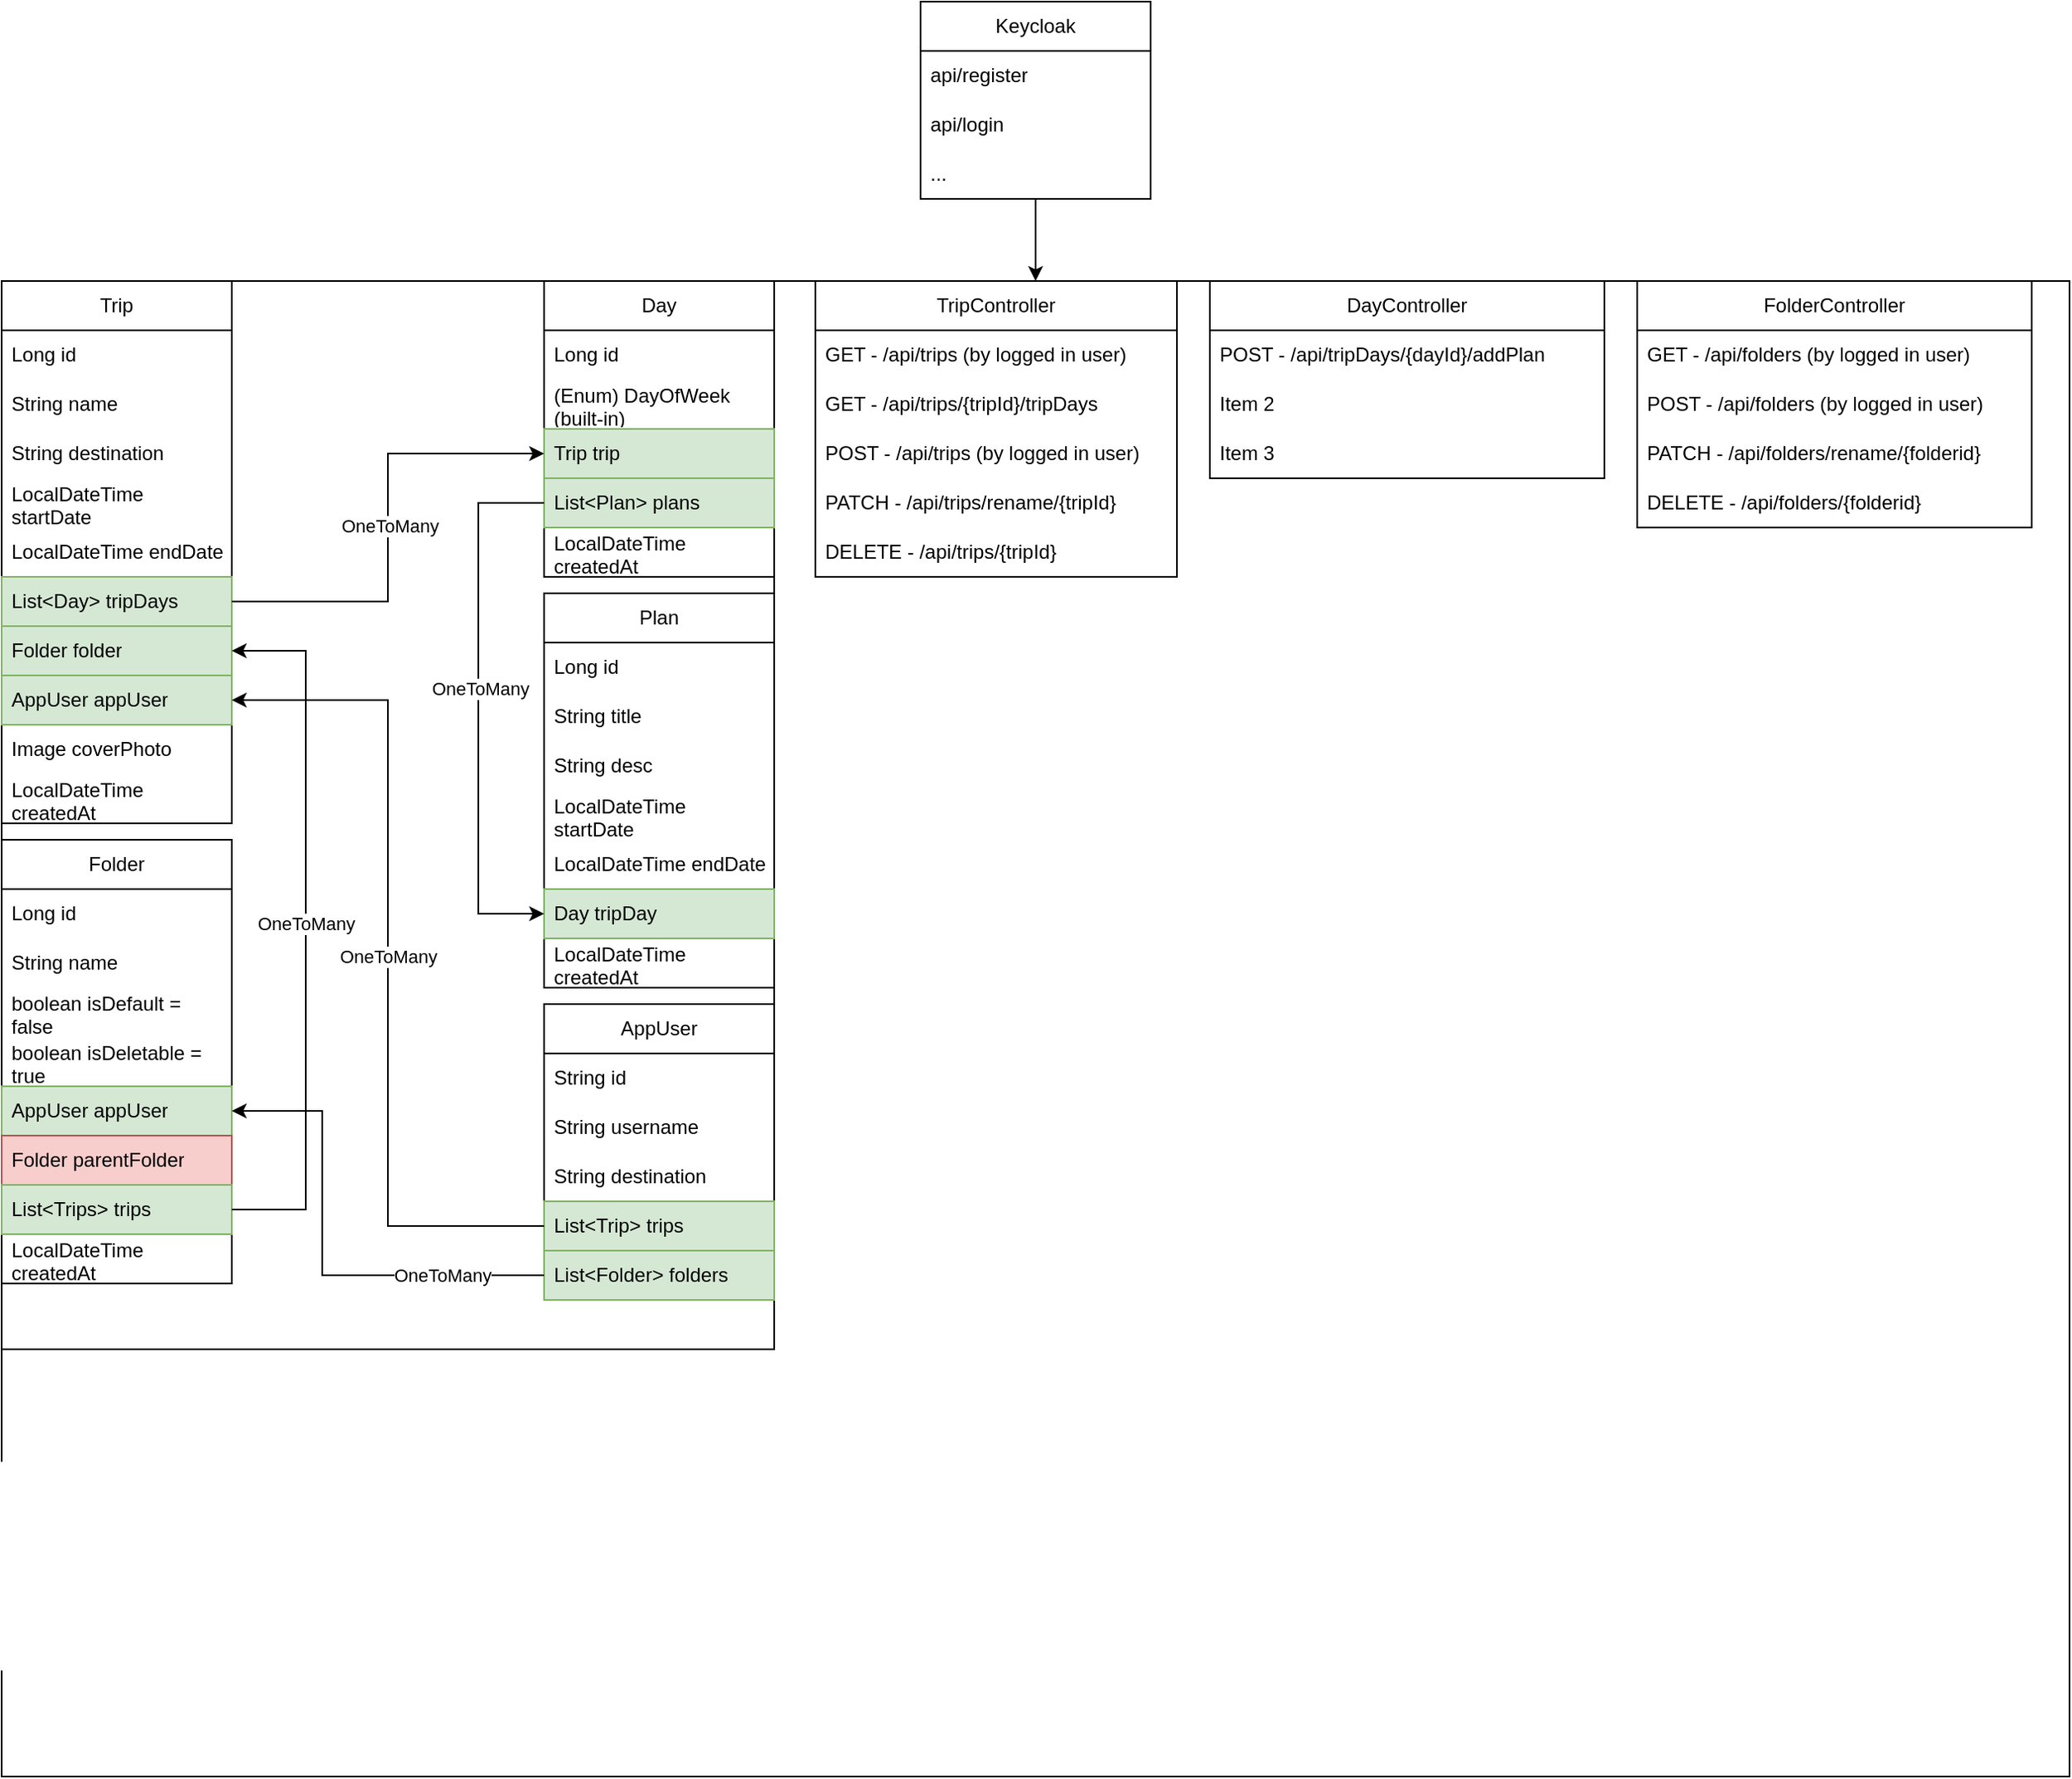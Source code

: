 <mxfile version="27.1.4">
  <diagram name="1 oldal" id="Vjf44SfoCLuDP1ReLri5">
    <mxGraphModel dx="2078" dy="667" grid="1" gridSize="10" guides="1" tooltips="1" connect="1" arrows="1" fold="1" page="1" pageScale="1" pageWidth="827" pageHeight="1169" math="0" shadow="0">
      <root>
        <mxCell id="0" />
        <mxCell id="1" parent="0" />
        <mxCell id="xCUpVGrzNclZ7z6XRlLb-3" value="" style="rounded=0;whiteSpace=wrap;html=1;gradientColor=none;fillColor=none;" parent="1" vertex="1">
          <mxGeometry x="-215" y="190" width="1258" height="910" as="geometry" />
        </mxCell>
        <mxCell id="xCUpVGrzNclZ7z6XRlLb-10" value="" style="edgeStyle=orthogonalEdgeStyle;rounded=0;orthogonalLoop=1;jettySize=auto;html=1;" parent="1" source="xCUpVGrzNclZ7z6XRlLb-6" target="xCUpVGrzNclZ7z6XRlLb-3" edge="1">
          <mxGeometry relative="1" as="geometry" />
        </mxCell>
        <mxCell id="xCUpVGrzNclZ7z6XRlLb-6" value="Keycloak" style="swimlane;fontStyle=0;childLayout=stackLayout;horizontal=1;startSize=30;horizontalStack=0;resizeParent=1;resizeParentMax=0;resizeLast=0;collapsible=1;marginBottom=0;whiteSpace=wrap;html=1;" parent="1" vertex="1">
          <mxGeometry x="344" y="20" width="140" height="120" as="geometry" />
        </mxCell>
        <mxCell id="xCUpVGrzNclZ7z6XRlLb-7" value="api/register" style="text;strokeColor=none;fillColor=none;align=left;verticalAlign=middle;spacingLeft=4;spacingRight=4;overflow=hidden;points=[[0,0.5],[1,0.5]];portConstraint=eastwest;rotatable=0;whiteSpace=wrap;html=1;" parent="xCUpVGrzNclZ7z6XRlLb-6" vertex="1">
          <mxGeometry y="30" width="140" height="30" as="geometry" />
        </mxCell>
        <mxCell id="xCUpVGrzNclZ7z6XRlLb-8" value="api/login" style="text;strokeColor=none;fillColor=none;align=left;verticalAlign=middle;spacingLeft=4;spacingRight=4;overflow=hidden;points=[[0,0.5],[1,0.5]];portConstraint=eastwest;rotatable=0;whiteSpace=wrap;html=1;" parent="xCUpVGrzNclZ7z6XRlLb-6" vertex="1">
          <mxGeometry y="60" width="140" height="30" as="geometry" />
        </mxCell>
        <mxCell id="xCUpVGrzNclZ7z6XRlLb-9" value="...&amp;nbsp;" style="text;strokeColor=none;fillColor=none;align=left;verticalAlign=middle;spacingLeft=4;spacingRight=4;overflow=hidden;points=[[0,0.5],[1,0.5]];portConstraint=eastwest;rotatable=0;whiteSpace=wrap;html=1;" parent="xCUpVGrzNclZ7z6XRlLb-6" vertex="1">
          <mxGeometry y="90" width="140" height="30" as="geometry" />
        </mxCell>
        <mxCell id="nVzO-Eq0SztGeRB6tIHl-13" value="" style="group" parent="1" vertex="1" connectable="0">
          <mxGeometry x="-215" y="190" width="480" height="650" as="geometry" />
        </mxCell>
        <mxCell id="nVzO-Eq0SztGeRB6tIHl-12" value="" style="rounded=0;whiteSpace=wrap;html=1;" parent="nVzO-Eq0SztGeRB6tIHl-13" vertex="1">
          <mxGeometry width="470" height="650" as="geometry" />
        </mxCell>
        <mxCell id="xCUpVGrzNclZ7z6XRlLb-11" value="Trip" style="swimlane;fontStyle=0;childLayout=stackLayout;horizontal=1;startSize=30;horizontalStack=0;resizeParent=1;resizeParentMax=0;resizeLast=0;collapsible=1;marginBottom=0;whiteSpace=wrap;html=1;" parent="nVzO-Eq0SztGeRB6tIHl-13" vertex="1">
          <mxGeometry width="140" height="330" as="geometry" />
        </mxCell>
        <mxCell id="xCUpVGrzNclZ7z6XRlLb-12" value="Long id" style="text;strokeColor=none;fillColor=none;align=left;verticalAlign=middle;spacingLeft=4;spacingRight=4;overflow=hidden;points=[[0,0.5],[1,0.5]];portConstraint=eastwest;rotatable=0;whiteSpace=wrap;html=1;" parent="xCUpVGrzNclZ7z6XRlLb-11" vertex="1">
          <mxGeometry y="30" width="140" height="30" as="geometry" />
        </mxCell>
        <mxCell id="xCUpVGrzNclZ7z6XRlLb-13" value="String name" style="text;strokeColor=none;fillColor=none;align=left;verticalAlign=middle;spacingLeft=4;spacingRight=4;overflow=hidden;points=[[0,0.5],[1,0.5]];portConstraint=eastwest;rotatable=0;whiteSpace=wrap;html=1;" parent="xCUpVGrzNclZ7z6XRlLb-11" vertex="1">
          <mxGeometry y="60" width="140" height="30" as="geometry" />
        </mxCell>
        <mxCell id="W_jEQXO4diJv7UUHgFU0-5" value="String destination" style="text;strokeColor=none;fillColor=none;align=left;verticalAlign=middle;spacingLeft=4;spacingRight=4;overflow=hidden;points=[[0,0.5],[1,0.5]];portConstraint=eastwest;rotatable=0;whiteSpace=wrap;html=1;" parent="xCUpVGrzNclZ7z6XRlLb-11" vertex="1">
          <mxGeometry y="90" width="140" height="30" as="geometry" />
        </mxCell>
        <mxCell id="nVzO-Eq0SztGeRB6tIHl-1" value="LocalDateTime startDate" style="text;strokeColor=none;fillColor=none;align=left;verticalAlign=middle;spacingLeft=4;spacingRight=4;overflow=hidden;points=[[0,0.5],[1,0.5]];portConstraint=eastwest;rotatable=0;whiteSpace=wrap;html=1;" parent="xCUpVGrzNclZ7z6XRlLb-11" vertex="1">
          <mxGeometry y="120" width="140" height="30" as="geometry" />
        </mxCell>
        <mxCell id="nVzO-Eq0SztGeRB6tIHl-2" value="LocalDateTime endDate" style="text;strokeColor=none;fillColor=none;align=left;verticalAlign=middle;spacingLeft=4;spacingRight=4;overflow=hidden;points=[[0,0.5],[1,0.5]];portConstraint=eastwest;rotatable=0;whiteSpace=wrap;html=1;" parent="xCUpVGrzNclZ7z6XRlLb-11" vertex="1">
          <mxGeometry y="150" width="140" height="30" as="geometry" />
        </mxCell>
        <mxCell id="xCUpVGrzNclZ7z6XRlLb-14" value="List&amp;lt;Day&amp;gt; tripDays" style="text;strokeColor=#82b366;fillColor=#d5e8d4;align=left;verticalAlign=middle;spacingLeft=4;spacingRight=4;overflow=hidden;points=[[0,0.5],[1,0.5]];portConstraint=eastwest;rotatable=0;whiteSpace=wrap;html=1;" parent="xCUpVGrzNclZ7z6XRlLb-11" vertex="1">
          <mxGeometry y="180" width="140" height="30" as="geometry" />
        </mxCell>
        <mxCell id="Llr1cr1HYUrRcvFRWCRC-9" value="Folder folder" style="text;strokeColor=#82b366;fillColor=#d5e8d4;align=left;verticalAlign=middle;spacingLeft=4;spacingRight=4;overflow=hidden;points=[[0,0.5],[1,0.5]];portConstraint=eastwest;rotatable=0;whiteSpace=wrap;html=1;" parent="xCUpVGrzNclZ7z6XRlLb-11" vertex="1">
          <mxGeometry y="210" width="140" height="30" as="geometry" />
        </mxCell>
        <mxCell id="Llr1cr1HYUrRcvFRWCRC-10" value="AppUser appUser" style="text;strokeColor=#82b366;fillColor=#d5e8d4;align=left;verticalAlign=middle;spacingLeft=4;spacingRight=4;overflow=hidden;points=[[0,0.5],[1,0.5]];portConstraint=eastwest;rotatable=0;whiteSpace=wrap;html=1;" parent="xCUpVGrzNclZ7z6XRlLb-11" vertex="1">
          <mxGeometry y="240" width="140" height="30" as="geometry" />
        </mxCell>
        <mxCell id="xCUpVGrzNclZ7z6XRlLb-20" value="Image coverPhoto" style="text;strokeColor=none;fillColor=none;align=left;verticalAlign=middle;spacingLeft=4;spacingRight=4;overflow=hidden;points=[[0,0.5],[1,0.5]];portConstraint=eastwest;rotatable=0;whiteSpace=wrap;html=1;" parent="xCUpVGrzNclZ7z6XRlLb-11" vertex="1">
          <mxGeometry y="270" width="140" height="30" as="geometry" />
        </mxCell>
        <mxCell id="CJyTVJDGZDa66f9GMYAa-1" value="LocalDateTime createdAt" style="text;strokeColor=none;fillColor=none;align=left;verticalAlign=middle;spacingLeft=4;spacingRight=4;overflow=hidden;points=[[0,0.5],[1,0.5]];portConstraint=eastwest;rotatable=0;whiteSpace=wrap;html=1;" vertex="1" parent="xCUpVGrzNclZ7z6XRlLb-11">
          <mxGeometry y="300" width="140" height="30" as="geometry" />
        </mxCell>
        <mxCell id="xCUpVGrzNclZ7z6XRlLb-16" value="Day" style="swimlane;fontStyle=0;childLayout=stackLayout;horizontal=1;startSize=30;horizontalStack=0;resizeParent=1;resizeParentMax=0;resizeLast=0;collapsible=1;marginBottom=0;whiteSpace=wrap;html=1;" parent="nVzO-Eq0SztGeRB6tIHl-13" vertex="1">
          <mxGeometry x="330" width="140" height="180" as="geometry" />
        </mxCell>
        <mxCell id="xCUpVGrzNclZ7z6XRlLb-17" value="Long id" style="text;strokeColor=none;fillColor=none;align=left;verticalAlign=middle;spacingLeft=4;spacingRight=4;overflow=hidden;points=[[0,0.5],[1,0.5]];portConstraint=eastwest;rotatable=0;whiteSpace=wrap;html=1;" parent="xCUpVGrzNclZ7z6XRlLb-16" vertex="1">
          <mxGeometry y="30" width="140" height="30" as="geometry" />
        </mxCell>
        <mxCell id="xCUpVGrzNclZ7z6XRlLb-18" value="(Enum) DayOfWeek (built-in)" style="text;strokeColor=none;fillColor=none;align=left;verticalAlign=middle;spacingLeft=4;spacingRight=4;overflow=hidden;points=[[0,0.5],[1,0.5]];portConstraint=eastwest;rotatable=0;whiteSpace=wrap;html=1;" parent="xCUpVGrzNclZ7z6XRlLb-16" vertex="1">
          <mxGeometry y="60" width="140" height="30" as="geometry" />
        </mxCell>
        <mxCell id="nVzO-Eq0SztGeRB6tIHl-7" value="Trip trip" style="text;strokeColor=#82b366;fillColor=#d5e8d4;align=left;verticalAlign=middle;spacingLeft=4;spacingRight=4;overflow=hidden;points=[[0,0.5],[1,0.5]];portConstraint=eastwest;rotatable=0;whiteSpace=wrap;html=1;" parent="xCUpVGrzNclZ7z6XRlLb-16" vertex="1">
          <mxGeometry y="90" width="140" height="30" as="geometry" />
        </mxCell>
        <mxCell id="xCUpVGrzNclZ7z6XRlLb-19" value="List&amp;lt;Plan&amp;gt; plans" style="text;strokeColor=#82b366;fillColor=#d5e8d4;align=left;verticalAlign=middle;spacingLeft=4;spacingRight=4;overflow=hidden;points=[[0,0.5],[1,0.5]];portConstraint=eastwest;rotatable=0;whiteSpace=wrap;html=1;" parent="xCUpVGrzNclZ7z6XRlLb-16" vertex="1">
          <mxGeometry y="120" width="140" height="30" as="geometry" />
        </mxCell>
        <mxCell id="CJyTVJDGZDa66f9GMYAa-2" value="LocalDateTime createdAt" style="text;strokeColor=none;fillColor=none;align=left;verticalAlign=middle;spacingLeft=4;spacingRight=4;overflow=hidden;points=[[0,0.5],[1,0.5]];portConstraint=eastwest;rotatable=0;whiteSpace=wrap;html=1;" vertex="1" parent="xCUpVGrzNclZ7z6XRlLb-16">
          <mxGeometry y="150" width="140" height="30" as="geometry" />
        </mxCell>
        <mxCell id="xCUpVGrzNclZ7z6XRlLb-23" value="Plan" style="swimlane;fontStyle=0;childLayout=stackLayout;horizontal=1;startSize=30;horizontalStack=0;resizeParent=1;resizeParentMax=0;resizeLast=0;collapsible=1;marginBottom=0;whiteSpace=wrap;html=1;" parent="nVzO-Eq0SztGeRB6tIHl-13" vertex="1">
          <mxGeometry x="330" y="190" width="140" height="240" as="geometry" />
        </mxCell>
        <mxCell id="xCUpVGrzNclZ7z6XRlLb-24" value="Long id" style="text;strokeColor=none;fillColor=none;align=left;verticalAlign=middle;spacingLeft=4;spacingRight=4;overflow=hidden;points=[[0,0.5],[1,0.5]];portConstraint=eastwest;rotatable=0;whiteSpace=wrap;html=1;" parent="xCUpVGrzNclZ7z6XRlLb-23" vertex="1">
          <mxGeometry y="30" width="140" height="30" as="geometry" />
        </mxCell>
        <mxCell id="xCUpVGrzNclZ7z6XRlLb-26" value="String title" style="text;strokeColor=none;fillColor=none;align=left;verticalAlign=middle;spacingLeft=4;spacingRight=4;overflow=hidden;points=[[0,0.5],[1,0.5]];portConstraint=eastwest;rotatable=0;whiteSpace=wrap;html=1;" parent="xCUpVGrzNclZ7z6XRlLb-23" vertex="1">
          <mxGeometry y="60" width="140" height="30" as="geometry" />
        </mxCell>
        <mxCell id="nVzO-Eq0SztGeRB6tIHl-8" value="String desc" style="text;strokeColor=none;fillColor=none;align=left;verticalAlign=middle;spacingLeft=4;spacingRight=4;overflow=hidden;points=[[0,0.5],[1,0.5]];portConstraint=eastwest;rotatable=0;whiteSpace=wrap;html=1;" parent="xCUpVGrzNclZ7z6XRlLb-23" vertex="1">
          <mxGeometry y="90" width="140" height="30" as="geometry" />
        </mxCell>
        <mxCell id="nVzO-Eq0SztGeRB6tIHl-9" value="LocalDateTime startDate" style="text;strokeColor=none;fillColor=none;align=left;verticalAlign=middle;spacingLeft=4;spacingRight=4;overflow=hidden;points=[[0,0.5],[1,0.5]];portConstraint=eastwest;rotatable=0;whiteSpace=wrap;html=1;" parent="xCUpVGrzNclZ7z6XRlLb-23" vertex="1">
          <mxGeometry y="120" width="140" height="30" as="geometry" />
        </mxCell>
        <mxCell id="nVzO-Eq0SztGeRB6tIHl-10" value="LocalDateTime endDate" style="text;strokeColor=none;fillColor=none;align=left;verticalAlign=middle;spacingLeft=4;spacingRight=4;overflow=hidden;points=[[0,0.5],[1,0.5]];portConstraint=eastwest;rotatable=0;whiteSpace=wrap;html=1;" parent="xCUpVGrzNclZ7z6XRlLb-23" vertex="1">
          <mxGeometry y="150" width="140" height="30" as="geometry" />
        </mxCell>
        <mxCell id="xCUpVGrzNclZ7z6XRlLb-25" value="Day tripDay" style="text;strokeColor=#82b366;fillColor=#d5e8d4;align=left;verticalAlign=middle;spacingLeft=4;spacingRight=4;overflow=hidden;points=[[0,0.5],[1,0.5]];portConstraint=eastwest;rotatable=0;whiteSpace=wrap;html=1;" parent="xCUpVGrzNclZ7z6XRlLb-23" vertex="1">
          <mxGeometry y="180" width="140" height="30" as="geometry" />
        </mxCell>
        <mxCell id="CJyTVJDGZDa66f9GMYAa-3" value="LocalDateTime createdAt" style="text;strokeColor=none;fillColor=none;align=left;verticalAlign=middle;spacingLeft=4;spacingRight=4;overflow=hidden;points=[[0,0.5],[1,0.5]];portConstraint=eastwest;rotatable=0;whiteSpace=wrap;html=1;" vertex="1" parent="xCUpVGrzNclZ7z6XRlLb-23">
          <mxGeometry y="210" width="140" height="30" as="geometry" />
        </mxCell>
        <mxCell id="W_jEQXO4diJv7UUHgFU0-1" style="edgeStyle=orthogonalEdgeStyle;rounded=0;orthogonalLoop=1;jettySize=auto;html=1;exitX=1;exitY=0.5;exitDx=0;exitDy=0;entryX=0;entryY=0.5;entryDx=0;entryDy=0;" parent="nVzO-Eq0SztGeRB6tIHl-13" source="xCUpVGrzNclZ7z6XRlLb-14" target="nVzO-Eq0SztGeRB6tIHl-7" edge="1">
          <mxGeometry relative="1" as="geometry" />
        </mxCell>
        <mxCell id="W_jEQXO4diJv7UUHgFU0-2" value="OneToMany" style="edgeLabel;html=1;align=center;verticalAlign=middle;resizable=0;points=[];" parent="W_jEQXO4diJv7UUHgFU0-1" vertex="1" connectable="0">
          <mxGeometry x="0.009" y="-1" relative="1" as="geometry">
            <mxPoint as="offset" />
          </mxGeometry>
        </mxCell>
        <mxCell id="W_jEQXO4diJv7UUHgFU0-3" style="edgeStyle=orthogonalEdgeStyle;rounded=0;orthogonalLoop=1;jettySize=auto;html=1;exitX=0;exitY=0.5;exitDx=0;exitDy=0;entryX=0;entryY=0.5;entryDx=0;entryDy=0;" parent="nVzO-Eq0SztGeRB6tIHl-13" source="xCUpVGrzNclZ7z6XRlLb-19" target="xCUpVGrzNclZ7z6XRlLb-25" edge="1">
          <mxGeometry relative="1" as="geometry">
            <Array as="points">
              <mxPoint x="290" y="135" />
              <mxPoint x="290" y="385" />
            </Array>
          </mxGeometry>
        </mxCell>
        <mxCell id="W_jEQXO4diJv7UUHgFU0-4" value="OneToMany" style="edgeLabel;html=1;align=center;verticalAlign=middle;resizable=0;points=[];" parent="W_jEQXO4diJv7UUHgFU0-3" vertex="1" connectable="0">
          <mxGeometry x="-0.077" y="1" relative="1" as="geometry">
            <mxPoint as="offset" />
          </mxGeometry>
        </mxCell>
        <mxCell id="Llr1cr1HYUrRcvFRWCRC-1" value="Folder" style="swimlane;fontStyle=0;childLayout=stackLayout;horizontal=1;startSize=30;horizontalStack=0;resizeParent=1;resizeParentMax=0;resizeLast=0;collapsible=1;marginBottom=0;whiteSpace=wrap;html=1;" parent="nVzO-Eq0SztGeRB6tIHl-13" vertex="1">
          <mxGeometry y="340" width="140" height="270" as="geometry" />
        </mxCell>
        <mxCell id="Llr1cr1HYUrRcvFRWCRC-2" value="Long id" style="text;strokeColor=none;fillColor=none;align=left;verticalAlign=middle;spacingLeft=4;spacingRight=4;overflow=hidden;points=[[0,0.5],[1,0.5]];portConstraint=eastwest;rotatable=0;whiteSpace=wrap;html=1;" parent="Llr1cr1HYUrRcvFRWCRC-1" vertex="1">
          <mxGeometry y="30" width="140" height="30" as="geometry" />
        </mxCell>
        <mxCell id="Llr1cr1HYUrRcvFRWCRC-3" value="String name" style="text;strokeColor=none;fillColor=none;align=left;verticalAlign=middle;spacingLeft=4;spacingRight=4;overflow=hidden;points=[[0,0.5],[1,0.5]];portConstraint=eastwest;rotatable=0;whiteSpace=wrap;html=1;" parent="Llr1cr1HYUrRcvFRWCRC-1" vertex="1">
          <mxGeometry y="60" width="140" height="30" as="geometry" />
        </mxCell>
        <mxCell id="Llr1cr1HYUrRcvFRWCRC-4" value="boolean isDefault = false" style="text;strokeColor=none;fillColor=none;align=left;verticalAlign=middle;spacingLeft=4;spacingRight=4;overflow=hidden;points=[[0,0.5],[1,0.5]];portConstraint=eastwest;rotatable=0;whiteSpace=wrap;html=1;" parent="Llr1cr1HYUrRcvFRWCRC-1" vertex="1">
          <mxGeometry y="90" width="140" height="30" as="geometry" />
        </mxCell>
        <mxCell id="Llr1cr1HYUrRcvFRWCRC-5" value="boolean isDeletable = true" style="text;strokeColor=none;fillColor=none;align=left;verticalAlign=middle;spacingLeft=4;spacingRight=4;overflow=hidden;points=[[0,0.5],[1,0.5]];portConstraint=eastwest;rotatable=0;whiteSpace=wrap;html=1;" parent="Llr1cr1HYUrRcvFRWCRC-1" vertex="1">
          <mxGeometry y="120" width="140" height="30" as="geometry" />
        </mxCell>
        <mxCell id="Llr1cr1HYUrRcvFRWCRC-6" value="AppUser appUser" style="text;strokeColor=#82b366;fillColor=#d5e8d4;align=left;verticalAlign=middle;spacingLeft=4;spacingRight=4;overflow=hidden;points=[[0,0.5],[1,0.5]];portConstraint=eastwest;rotatable=0;whiteSpace=wrap;html=1;" parent="Llr1cr1HYUrRcvFRWCRC-1" vertex="1">
          <mxGeometry y="150" width="140" height="30" as="geometry" />
        </mxCell>
        <mxCell id="Llr1cr1HYUrRcvFRWCRC-7" value="Folder parentFolder" style="text;strokeColor=#b85450;fillColor=#f8cecc;align=left;verticalAlign=middle;spacingLeft=4;spacingRight=4;overflow=hidden;points=[[0,0.5],[1,0.5]];portConstraint=eastwest;rotatable=0;whiteSpace=wrap;html=1;" parent="Llr1cr1HYUrRcvFRWCRC-1" vertex="1">
          <mxGeometry y="180" width="140" height="30" as="geometry" />
        </mxCell>
        <mxCell id="Llr1cr1HYUrRcvFRWCRC-8" value="List&amp;lt;Trips&amp;gt; trips" style="text;strokeColor=#82b366;fillColor=#d5e8d4;align=left;verticalAlign=middle;spacingLeft=4;spacingRight=4;overflow=hidden;points=[[0,0.5],[1,0.5]];portConstraint=eastwest;rotatable=0;whiteSpace=wrap;html=1;" parent="Llr1cr1HYUrRcvFRWCRC-1" vertex="1">
          <mxGeometry y="210" width="140" height="30" as="geometry" />
        </mxCell>
        <mxCell id="zMuKLpGU-7MWMm0wdXZ2-1" value="LocalDateTime createdAt" style="text;strokeColor=none;fillColor=none;align=left;verticalAlign=middle;spacingLeft=4;spacingRight=4;overflow=hidden;points=[[0,0.5],[1,0.5]];portConstraint=eastwest;rotatable=0;whiteSpace=wrap;html=1;" parent="Llr1cr1HYUrRcvFRWCRC-1" vertex="1">
          <mxGeometry y="240" width="140" height="30" as="geometry" />
        </mxCell>
        <mxCell id="Llr1cr1HYUrRcvFRWCRC-11" value="AppUser" style="swimlane;fontStyle=0;childLayout=stackLayout;horizontal=1;startSize=30;horizontalStack=0;resizeParent=1;resizeParentMax=0;resizeLast=0;collapsible=1;marginBottom=0;whiteSpace=wrap;html=1;" parent="nVzO-Eq0SztGeRB6tIHl-13" vertex="1">
          <mxGeometry x="330" y="440" width="140" height="180" as="geometry" />
        </mxCell>
        <mxCell id="Llr1cr1HYUrRcvFRWCRC-12" value="String id" style="text;strokeColor=none;fillColor=none;align=left;verticalAlign=middle;spacingLeft=4;spacingRight=4;overflow=hidden;points=[[0,0.5],[1,0.5]];portConstraint=eastwest;rotatable=0;whiteSpace=wrap;html=1;" parent="Llr1cr1HYUrRcvFRWCRC-11" vertex="1">
          <mxGeometry y="30" width="140" height="30" as="geometry" />
        </mxCell>
        <mxCell id="Llr1cr1HYUrRcvFRWCRC-13" value="String username" style="text;strokeColor=none;fillColor=none;align=left;verticalAlign=middle;spacingLeft=4;spacingRight=4;overflow=hidden;points=[[0,0.5],[1,0.5]];portConstraint=eastwest;rotatable=0;whiteSpace=wrap;html=1;" parent="Llr1cr1HYUrRcvFRWCRC-11" vertex="1">
          <mxGeometry y="60" width="140" height="30" as="geometry" />
        </mxCell>
        <mxCell id="Llr1cr1HYUrRcvFRWCRC-14" value="String destination" style="text;strokeColor=none;fillColor=none;align=left;verticalAlign=middle;spacingLeft=4;spacingRight=4;overflow=hidden;points=[[0,0.5],[1,0.5]];portConstraint=eastwest;rotatable=0;whiteSpace=wrap;html=1;" parent="Llr1cr1HYUrRcvFRWCRC-11" vertex="1">
          <mxGeometry y="90" width="140" height="30" as="geometry" />
        </mxCell>
        <mxCell id="Llr1cr1HYUrRcvFRWCRC-15" value="List&amp;lt;Trip&amp;gt; trips" style="text;strokeColor=#82b366;fillColor=#d5e8d4;align=left;verticalAlign=middle;spacingLeft=4;spacingRight=4;overflow=hidden;points=[[0,0.5],[1,0.5]];portConstraint=eastwest;rotatable=0;whiteSpace=wrap;html=1;" parent="Llr1cr1HYUrRcvFRWCRC-11" vertex="1">
          <mxGeometry y="120" width="140" height="30" as="geometry" />
        </mxCell>
        <mxCell id="zMuKLpGU-7MWMm0wdXZ2-2" value="List&amp;lt;Folder&amp;gt; folders" style="text;strokeColor=#82b366;fillColor=#d5e8d4;align=left;verticalAlign=middle;spacingLeft=4;spacingRight=4;overflow=hidden;points=[[0,0.5],[1,0.5]];portConstraint=eastwest;rotatable=0;whiteSpace=wrap;html=1;" parent="Llr1cr1HYUrRcvFRWCRC-11" vertex="1">
          <mxGeometry y="150" width="140" height="30" as="geometry" />
        </mxCell>
        <mxCell id="Llr1cr1HYUrRcvFRWCRC-19" style="edgeStyle=orthogonalEdgeStyle;rounded=0;orthogonalLoop=1;jettySize=auto;html=1;entryX=1;entryY=0.5;entryDx=0;entryDy=0;" parent="nVzO-Eq0SztGeRB6tIHl-13" source="Llr1cr1HYUrRcvFRWCRC-15" target="Llr1cr1HYUrRcvFRWCRC-10" edge="1">
          <mxGeometry relative="1" as="geometry" />
        </mxCell>
        <mxCell id="Llr1cr1HYUrRcvFRWCRC-20" value="OneToMany" style="edgeLabel;html=1;align=center;verticalAlign=middle;resizable=0;points=[];" parent="Llr1cr1HYUrRcvFRWCRC-19" vertex="1" connectable="0">
          <mxGeometry x="0.017" relative="1" as="geometry">
            <mxPoint as="offset" />
          </mxGeometry>
        </mxCell>
        <mxCell id="zMuKLpGU-7MWMm0wdXZ2-4" style="edgeStyle=orthogonalEdgeStyle;rounded=0;orthogonalLoop=1;jettySize=auto;html=1;exitX=0;exitY=0.5;exitDx=0;exitDy=0;entryX=1;entryY=0.5;entryDx=0;entryDy=0;" parent="nVzO-Eq0SztGeRB6tIHl-13" source="zMuKLpGU-7MWMm0wdXZ2-2" target="Llr1cr1HYUrRcvFRWCRC-6" edge="1">
          <mxGeometry relative="1" as="geometry">
            <Array as="points">
              <mxPoint x="195" y="605" />
              <mxPoint x="195" y="505" />
            </Array>
          </mxGeometry>
        </mxCell>
        <mxCell id="zMuKLpGU-7MWMm0wdXZ2-5" value="OneToMany" style="edgeLabel;html=1;align=center;verticalAlign=middle;resizable=0;points=[];" parent="zMuKLpGU-7MWMm0wdXZ2-4" vertex="1" connectable="0">
          <mxGeometry x="-0.572" relative="1" as="geometry">
            <mxPoint as="offset" />
          </mxGeometry>
        </mxCell>
        <mxCell id="zMuKLpGU-7MWMm0wdXZ2-8" style="edgeStyle=orthogonalEdgeStyle;rounded=0;orthogonalLoop=1;jettySize=auto;html=1;exitX=1;exitY=0.5;exitDx=0;exitDy=0;entryX=1;entryY=0.5;entryDx=0;entryDy=0;" parent="nVzO-Eq0SztGeRB6tIHl-13" source="Llr1cr1HYUrRcvFRWCRC-8" target="Llr1cr1HYUrRcvFRWCRC-9" edge="1">
          <mxGeometry relative="1" as="geometry">
            <Array as="points">
              <mxPoint x="185" y="565" />
              <mxPoint x="185" y="225" />
            </Array>
          </mxGeometry>
        </mxCell>
        <mxCell id="zMuKLpGU-7MWMm0wdXZ2-9" value="OneToMany" style="edgeLabel;html=1;align=center;verticalAlign=middle;resizable=0;points=[];" parent="zMuKLpGU-7MWMm0wdXZ2-8" vertex="1" connectable="0">
          <mxGeometry x="0.018" relative="1" as="geometry">
            <mxPoint as="offset" />
          </mxGeometry>
        </mxCell>
        <mxCell id="c_1NwnyoFGzJNiR9KBuU-1" value="TripController" style="swimlane;fontStyle=0;childLayout=stackLayout;horizontal=1;startSize=30;horizontalStack=0;resizeParent=1;resizeParentMax=0;resizeLast=0;collapsible=1;marginBottom=0;whiteSpace=wrap;html=1;" parent="1" vertex="1">
          <mxGeometry x="280" y="190" width="220" height="180" as="geometry" />
        </mxCell>
        <mxCell id="c_1NwnyoFGzJNiR9KBuU-2" value="GET - /api/trips (by logged in user)" style="text;strokeColor=none;fillColor=none;align=left;verticalAlign=middle;spacingLeft=4;spacingRight=4;overflow=hidden;points=[[0,0.5],[1,0.5]];portConstraint=eastwest;rotatable=0;whiteSpace=wrap;html=1;" parent="c_1NwnyoFGzJNiR9KBuU-1" vertex="1">
          <mxGeometry y="30" width="220" height="30" as="geometry" />
        </mxCell>
        <mxCell id="c_1NwnyoFGzJNiR9KBuU-13" value="GET - /api/trips/{tripId}/tripDays" style="text;strokeColor=none;fillColor=none;align=left;verticalAlign=middle;spacingLeft=4;spacingRight=4;overflow=hidden;points=[[0,0.5],[1,0.5]];portConstraint=eastwest;rotatable=0;whiteSpace=wrap;html=1;" parent="c_1NwnyoFGzJNiR9KBuU-1" vertex="1">
          <mxGeometry y="60" width="220" height="30" as="geometry" />
        </mxCell>
        <mxCell id="c_1NwnyoFGzJNiR9KBuU-4" value="POST - /api/trips (by logged in user)" style="text;strokeColor=none;fillColor=none;align=left;verticalAlign=middle;spacingLeft=4;spacingRight=4;overflow=hidden;points=[[0,0.5],[1,0.5]];portConstraint=eastwest;rotatable=0;whiteSpace=wrap;html=1;" parent="c_1NwnyoFGzJNiR9KBuU-1" vertex="1">
          <mxGeometry y="90" width="220" height="30" as="geometry" />
        </mxCell>
        <mxCell id="c_1NwnyoFGzJNiR9KBuU-7" value="PATCH - /api/trips/rename/{tripId}" style="text;strokeColor=none;fillColor=none;align=left;verticalAlign=middle;spacingLeft=4;spacingRight=4;overflow=hidden;points=[[0,0.5],[1,0.5]];portConstraint=eastwest;rotatable=0;whiteSpace=wrap;html=1;" parent="c_1NwnyoFGzJNiR9KBuU-1" vertex="1">
          <mxGeometry y="120" width="220" height="30" as="geometry" />
        </mxCell>
        <mxCell id="c_1NwnyoFGzJNiR9KBuU-8" value="DELETE - /api/trips/{tripId}" style="text;strokeColor=none;fillColor=none;align=left;verticalAlign=middle;spacingLeft=4;spacingRight=4;overflow=hidden;points=[[0,0.5],[1,0.5]];portConstraint=eastwest;rotatable=0;whiteSpace=wrap;html=1;" parent="c_1NwnyoFGzJNiR9KBuU-1" vertex="1">
          <mxGeometry y="150" width="220" height="30" as="geometry" />
        </mxCell>
        <mxCell id="c_1NwnyoFGzJNiR9KBuU-9" value="DayController" style="swimlane;fontStyle=0;childLayout=stackLayout;horizontal=1;startSize=30;horizontalStack=0;resizeParent=1;resizeParentMax=0;resizeLast=0;collapsible=1;marginBottom=0;whiteSpace=wrap;html=1;" parent="1" vertex="1">
          <mxGeometry x="520" y="190" width="240" height="120" as="geometry" />
        </mxCell>
        <mxCell id="c_1NwnyoFGzJNiR9KBuU-10" value="POST - /api/tripDays/{dayId}/addPlan" style="text;strokeColor=none;fillColor=none;align=left;verticalAlign=middle;spacingLeft=4;spacingRight=4;overflow=hidden;points=[[0,0.5],[1,0.5]];portConstraint=eastwest;rotatable=0;whiteSpace=wrap;html=1;" parent="c_1NwnyoFGzJNiR9KBuU-9" vertex="1">
          <mxGeometry y="30" width="240" height="30" as="geometry" />
        </mxCell>
        <mxCell id="c_1NwnyoFGzJNiR9KBuU-11" value="Item 2" style="text;strokeColor=none;fillColor=none;align=left;verticalAlign=middle;spacingLeft=4;spacingRight=4;overflow=hidden;points=[[0,0.5],[1,0.5]];portConstraint=eastwest;rotatable=0;whiteSpace=wrap;html=1;" parent="c_1NwnyoFGzJNiR9KBuU-9" vertex="1">
          <mxGeometry y="60" width="240" height="30" as="geometry" />
        </mxCell>
        <mxCell id="c_1NwnyoFGzJNiR9KBuU-12" value="Item 3" style="text;strokeColor=none;fillColor=none;align=left;verticalAlign=middle;spacingLeft=4;spacingRight=4;overflow=hidden;points=[[0,0.5],[1,0.5]];portConstraint=eastwest;rotatable=0;whiteSpace=wrap;html=1;" parent="c_1NwnyoFGzJNiR9KBuU-9" vertex="1">
          <mxGeometry y="90" width="240" height="30" as="geometry" />
        </mxCell>
        <mxCell id="zMuKLpGU-7MWMm0wdXZ2-10" value="FolderController" style="swimlane;fontStyle=0;childLayout=stackLayout;horizontal=1;startSize=30;horizontalStack=0;resizeParent=1;resizeParentMax=0;resizeLast=0;collapsible=1;marginBottom=0;whiteSpace=wrap;html=1;" parent="1" vertex="1">
          <mxGeometry x="780" y="190" width="240" height="150" as="geometry" />
        </mxCell>
        <mxCell id="zMuKLpGU-7MWMm0wdXZ2-11" value="GET - /api/folders (by logged in user)" style="text;strokeColor=none;fillColor=none;align=left;verticalAlign=middle;spacingLeft=4;spacingRight=4;overflow=hidden;points=[[0,0.5],[1,0.5]];portConstraint=eastwest;rotatable=0;whiteSpace=wrap;html=1;" parent="zMuKLpGU-7MWMm0wdXZ2-10" vertex="1">
          <mxGeometry y="30" width="240" height="30" as="geometry" />
        </mxCell>
        <mxCell id="zMuKLpGU-7MWMm0wdXZ2-13" value="POST - /api/folders (by logged in user)" style="text;strokeColor=none;fillColor=none;align=left;verticalAlign=middle;spacingLeft=4;spacingRight=4;overflow=hidden;points=[[0,0.5],[1,0.5]];portConstraint=eastwest;rotatable=0;whiteSpace=wrap;html=1;" parent="zMuKLpGU-7MWMm0wdXZ2-10" vertex="1">
          <mxGeometry y="60" width="240" height="30" as="geometry" />
        </mxCell>
        <mxCell id="zMuKLpGU-7MWMm0wdXZ2-14" value="PATCH - /api/folders/rename/{folderid}" style="text;strokeColor=none;fillColor=none;align=left;verticalAlign=middle;spacingLeft=4;spacingRight=4;overflow=hidden;points=[[0,0.5],[1,0.5]];portConstraint=eastwest;rotatable=0;whiteSpace=wrap;html=1;" parent="zMuKLpGU-7MWMm0wdXZ2-10" vertex="1">
          <mxGeometry y="90" width="240" height="30" as="geometry" />
        </mxCell>
        <mxCell id="zMuKLpGU-7MWMm0wdXZ2-15" value="DELETE - /api/folders/{folderid}" style="text;strokeColor=none;fillColor=none;align=left;verticalAlign=middle;spacingLeft=4;spacingRight=4;overflow=hidden;points=[[0,0.5],[1,0.5]];portConstraint=eastwest;rotatable=0;whiteSpace=wrap;html=1;" parent="zMuKLpGU-7MWMm0wdXZ2-10" vertex="1">
          <mxGeometry y="120" width="240" height="30" as="geometry" />
        </mxCell>
      </root>
    </mxGraphModel>
  </diagram>
</mxfile>

